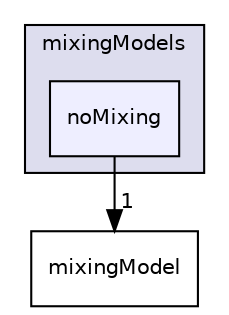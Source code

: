 digraph "noMixing" {
  bgcolor=transparent;
  compound=true
  node [ fontsize="10", fontname="Helvetica"];
  edge [ labelfontsize="10", labelfontname="Helvetica"];
  subgraph clusterdir_e33c4094dda42b63bf42ed0cf06ff677 {
    graph [ bgcolor="#ddddee", pencolor="black", label="mixingModels" fontname="Helvetica", fontsize="10", URL="dir_e33c4094dda42b63bf42ed0cf06ff677.html"]
  dir_af421a1e259381b5c4b389a0370c797c [shape=box, label="noMixing", style="filled", fillcolor="#eeeeff", pencolor="black", URL="dir_af421a1e259381b5c4b389a0370c797c.html"];
  }
  dir_e6d6a79088559f691bb042cec800b315 [shape=box label="mixingModel" URL="dir_e6d6a79088559f691bb042cec800b315.html"];
  dir_af421a1e259381b5c4b389a0370c797c->dir_e6d6a79088559f691bb042cec800b315 [headlabel="1", labeldistance=1.5 headhref="dir_000278_000233.html"];
}
